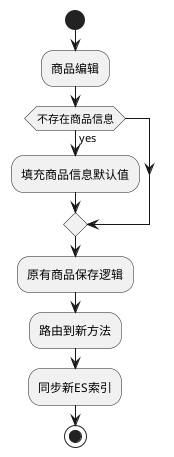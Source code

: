 @startuml
start
   :商品编辑;
   if(不存在商品信息) then(yes)
    :填充商品信息默认值;
   endif;
   :原有商品保存逻辑;
   :路由到新方法;
   :同步新ES索引;
stop
@enduml